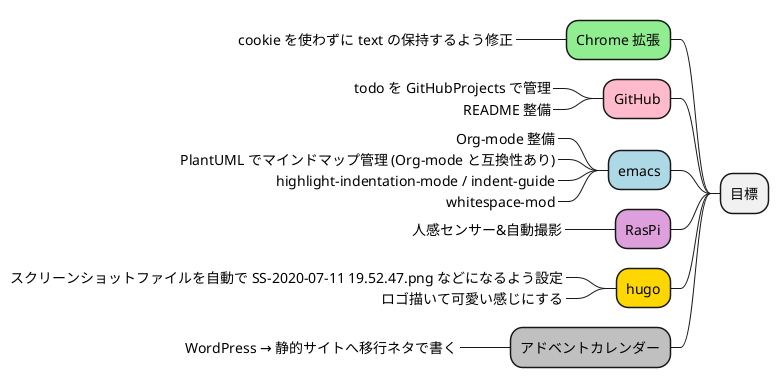 @startmindmap
* 目標

left side

**[#lightgreen] Chrome 拡張
***_ cookie を使わずに text の保持するよう修正
**[#FFBBCC] GitHub
***_ todo を GitHubProjects で管理
***_ README 整備
**[#lightblue] emacs
***_ Org-mode 整備
***_ PlantUML でマインドマップ管理 (Org-mode と互換性あり)
***_ highlight-indentation-mode / indent-guide
***_ whitespace-mod
**[#plum] RasPi
***_ 人感センサー&自動撮影
**[#gold] hugo
***_ スクリーンショットファイルを自動で SS-2020-07-11 19.52.47.png などになるよう設定
***_ ロゴ描いて可愛い感じにする
**[#silver] アドベントカレンダー
***_ WordPress → 静的サイトへ移行ネタで書く
@endmindmap
